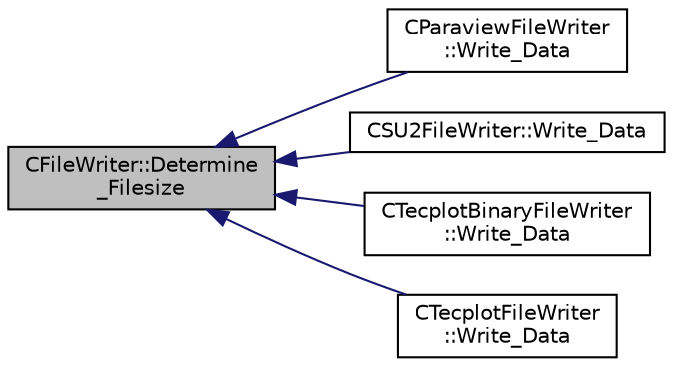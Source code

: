 digraph "CFileWriter::Determine_Filesize"
{
  edge [fontname="Helvetica",fontsize="10",labelfontname="Helvetica",labelfontsize="10"];
  node [fontname="Helvetica",fontsize="10",shape=record];
  rankdir="LR";
  Node7 [label="CFileWriter::Determine\l_Filesize",height=0.2,width=0.4,color="black", fillcolor="grey75", style="filled", fontcolor="black"];
  Node7 -> Node8 [dir="back",color="midnightblue",fontsize="10",style="solid",fontname="Helvetica"];
  Node8 [label="CParaviewFileWriter\l::Write_Data",height=0.2,width=0.4,color="black", fillcolor="white", style="filled",URL="$class_c_paraview_file_writer.html#acf1ac144d899e6bc6b03fe7eb9b501df",tooltip="Write sorted data to file in paraview file format. "];
  Node7 -> Node9 [dir="back",color="midnightblue",fontsize="10",style="solid",fontname="Helvetica"];
  Node9 [label="CSU2FileWriter::Write_Data",height=0.2,width=0.4,color="black", fillcolor="white", style="filled",URL="$class_c_s_u2_file_writer.html#ac76c4d17f8645e9684914bd4fa3cefba",tooltip="Write sorted data to file in SU2 ASCII file format. "];
  Node7 -> Node10 [dir="back",color="midnightblue",fontsize="10",style="solid",fontname="Helvetica"];
  Node10 [label="CTecplotBinaryFileWriter\l::Write_Data",height=0.2,width=0.4,color="black", fillcolor="white", style="filled",URL="$class_c_tecplot_binary_file_writer.html#aac6f4f7c61de31e9267a1f08b98244d3",tooltip="Write sorted data to file in tecplot binary file format. "];
  Node7 -> Node11 [dir="back",color="midnightblue",fontsize="10",style="solid",fontname="Helvetica"];
  Node11 [label="CTecplotFileWriter\l::Write_Data",height=0.2,width=0.4,color="black", fillcolor="white", style="filled",URL="$class_c_tecplot_file_writer.html#afcde3acbfcb63f3d5a364cf85cd0e4e9",tooltip="Write sorted data to file in tecplot ASCII file format. "];
}
